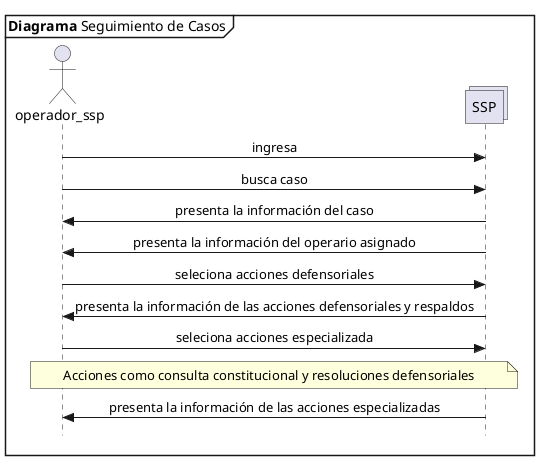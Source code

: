 @startuml Seguimiento
skinparam Style strictuml
skinparam SequenceMessageAlignment center

mainframe **Diagrama** Seguimiento de Casos

actor operador_ssp as opssp
collections SSP 

opssp -> SSP : ingresa
opssp -> SSP : busca caso
SSP -> opssp : presenta la información del caso
SSP -> opssp : presenta la información del operario asignado
opssp -> SSP : seleciona acciones defensoriales
SSP -> opssp : presenta la información de las acciones defensoriales y respaldos
opssp -> SSP : seleciona acciones especializada
note over opssp, SSP: Acciones como consulta constitucional y resoluciones defensoriales
SSP -> opssp : presenta la información de las acciones especializadas

@enduml